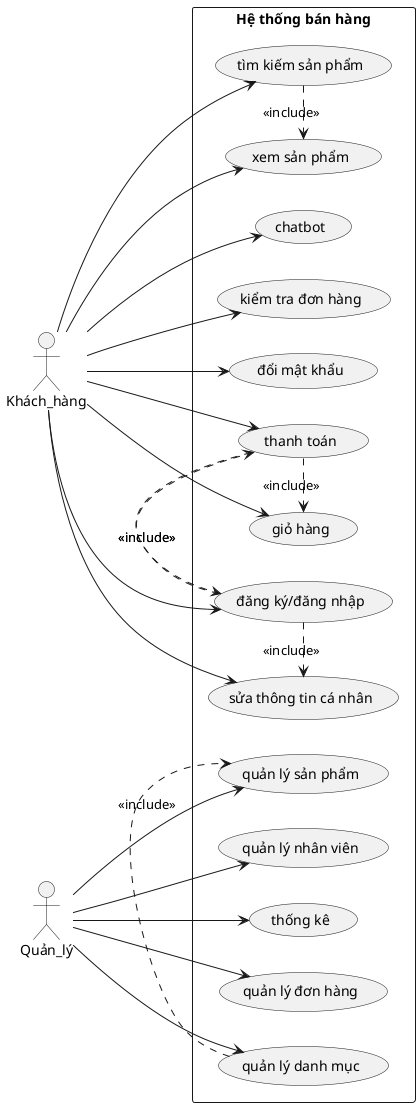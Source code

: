 @startuml
left to right direction
skinparam packageStyle rectangle

actor Khách_hàng
actor Quản_lý

rectangle "Hệ thống bán hàng" {
  (tìm kiếm sản phẩm) as search
  (xem sản phẩm) as view
  (thanh toán) as payment
  (đăng ký/đăng nhập) as auth
  (chatbot) as chatbot
  (kiểm tra đơn hàng) as check_order
  (giỏ hàng) as cart
  (sửa thông tin cá nhân) as profile
  (đổi mật khẩu) as change_pass
  (quản lý danh mục) as manage_cat
  (quản lý sản phẩm) as manage_prod
  (quản lý nhân viên) as manage_staff
  (thống kê) as stats
  (quản lý đơn hàng) as manage_order
  
  Khách_hàng --> search
  Khách_hàng --> view
  Khách_hàng --> payment
  Khách_hàng --> auth
  Khách_hàng --> chatbot
  Khách_hàng --> check_order
  Khách_hàng --> cart
  Khách_hàng --> profile
  Khách_hàng --> change_pass
  
  Quản_lý --> manage_cat
  Quản_lý --> manage_prod
  Quản_lý --> manage_order
  Quản_lý --> manage_staff
  Quản_lý --> stats
  
  payment .> cart : <<include>>
  payment .> auth : <<include>>
  manage_cat .> manage_prod : <<include>>
  auth .> profile : <<include>>
  auth .> payment : <<include>>
  search .> view : <<include>>
}
@enduml
